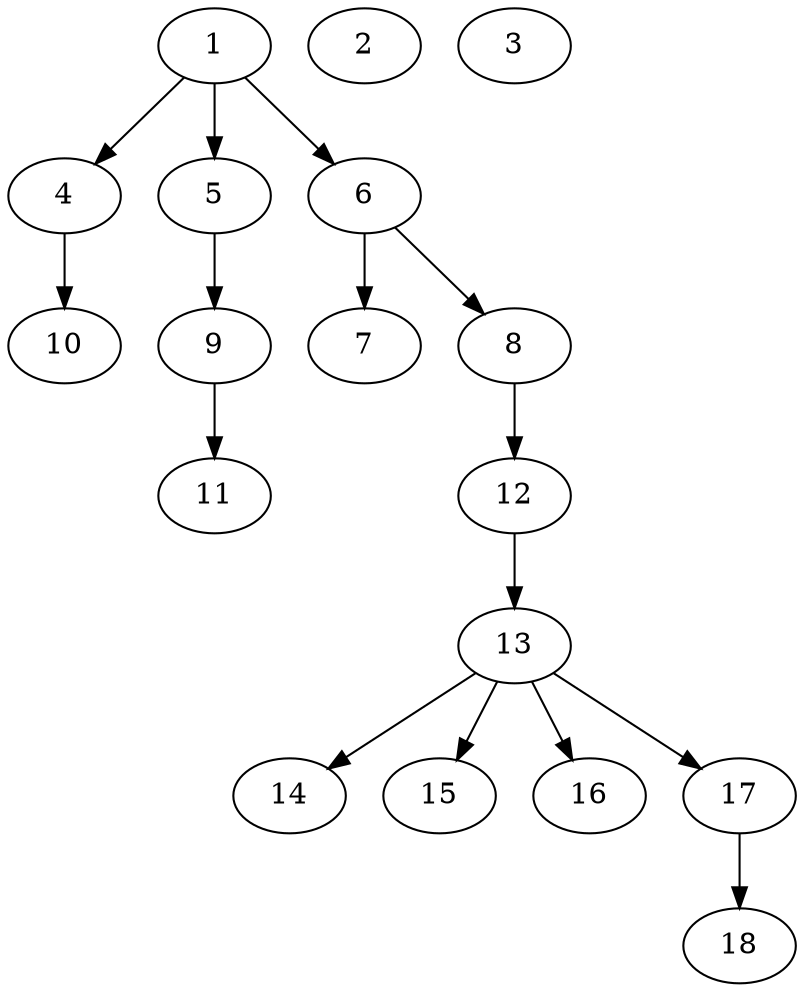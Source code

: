 // DAG (tier=1-easy, mode=data, n=18, ccr=0.343, fat=0.406, density=0.257, regular=0.602, jump=0.001, mindata=1048576, maxdata=8388608)
// DAG automatically generated by daggen at Sun Aug 24 16:33:33 2025
// /home/ermia/Project/Environments/daggen/bin/daggen --dot --ccr 0.343 --fat 0.406 --regular 0.602 --density 0.257 --jump 0.001 --mindata 1048576 --maxdata 8388608 -n 18 
digraph G {
  1 [size="1355568344930498", alpha="0.13", expect_size="677784172465249"]
  1 -> 4 [size ="54418653315072"]
  1 -> 5 [size ="54418653315072"]
  1 -> 6 [size ="54418653315072"]
  2 [size="501165589469050437632", alpha="0.20", expect_size="250582794734525218816"]
  3 [size="1746722026743338", alpha="0.04", expect_size="873361013371669"]
  4 [size="160398981714447171584", alpha="0.12", expect_size="80199490857223585792"]
  4 -> 10 [size ="236169816178688"]
  5 [size="9194766499882324", alpha="0.11", expect_size="4597383249941162"]
  5 -> 9 [size ="220332032000000"]
  6 [size="3782398770132938", alpha="0.11", expect_size="1891199385066469"]
  6 -> 7 [size ="96858256965632"]
  6 -> 8 [size ="96858256965632"]
  7 [size="3454477218728652", alpha="0.15", expect_size="1727238609364326"]
  8 [size="5583757800845212", alpha="0.14", expect_size="2791878900422606"]
  8 -> 12 [size ="175809151107072"]
  9 [size="19161930215478324", alpha="0.13", expect_size="9580965107739162"]
  9 -> 11 [size ="325481689776128"]
  10 [size="154574784073625600", alpha="0.02", expect_size="77287392036812800"]
  11 [size="12230590464000000000", alpha="0.15", expect_size="6115295232000000000"]
  12 [size="20450386564069804", alpha="0.08", expect_size="10225193282034902"]
  12 -> 13 [size ="412099436085248"]
  13 [size="191634016908131104", alpha="0.14", expect_size="95817008454065552"]
  13 -> 14 [size ="102819176644608"]
  13 -> 15 [size ="102819176644608"]
  13 -> 16 [size ="102819176644608"]
  13 -> 17 [size ="102819176644608"]
  14 [size="12793464508169322496", alpha="0.10", expect_size="6396732254084661248"]
  15 [size="227955967392744256", alpha="0.17", expect_size="113977983696372128"]
  16 [size="64164664965687368", alpha="0.17", expect_size="32082332482843684"]
  17 [size="1035700332475220480", alpha="0.10", expect_size="517850166237610240"]
  17 -> 18 [size ="374095711567872"]
  18 [size="578699259270637027328", alpha="0.03", expect_size="289349629635318513664"]
}